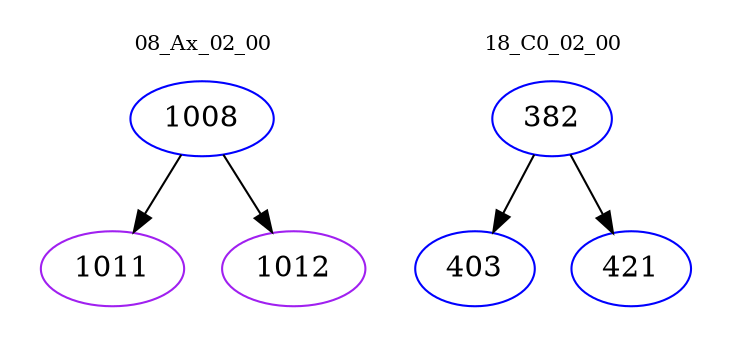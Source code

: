 digraph{
subgraph cluster_0 {
color = white
label = "08_Ax_02_00";
fontsize=10;
T0_1008 [label="1008", color="blue"]
T0_1008 -> T0_1011 [color="black"]
T0_1011 [label="1011", color="purple"]
T0_1008 -> T0_1012 [color="black"]
T0_1012 [label="1012", color="purple"]
}
subgraph cluster_1 {
color = white
label = "18_C0_02_00";
fontsize=10;
T1_382 [label="382", color="blue"]
T1_382 -> T1_403 [color="black"]
T1_403 [label="403", color="blue"]
T1_382 -> T1_421 [color="black"]
T1_421 [label="421", color="blue"]
}
}
